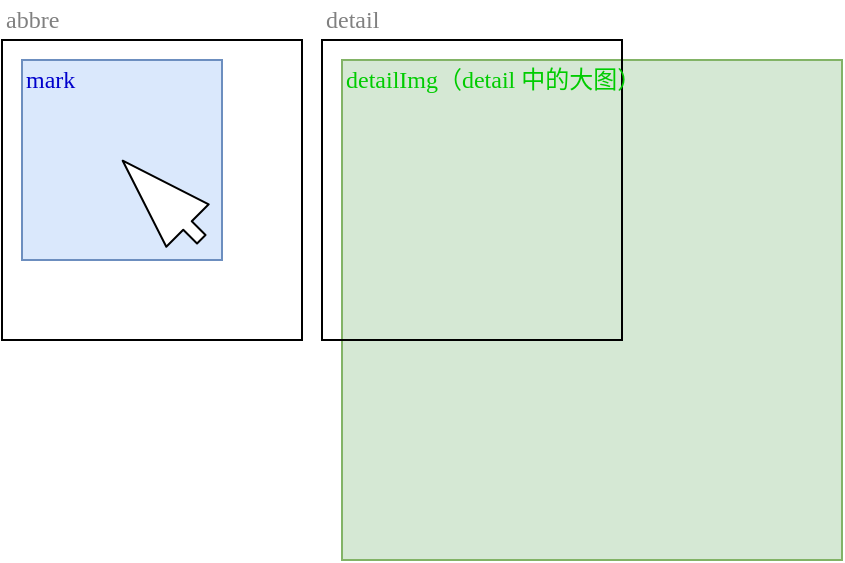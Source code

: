 <mxfile version="13.6.2" type="device"><diagram id="VQWR7JfPlgdTaJKFF0tu" name="第 1 页"><mxGraphModel dx="1038" dy="599" grid="1" gridSize="10" guides="1" tooltips="1" connect="1" arrows="1" fold="1" page="1" pageScale="1" pageWidth="827" pageHeight="1169" math="0" shadow="0"><root><mxCell id="0"/><mxCell id="1" parent="0"/><mxCell id="cm10o2nwoB_X1eceBsTB-3" value="" style="rounded=0;whiteSpace=wrap;html=1;fontFamily=Lucida Console;" parent="1" vertex="1"><mxGeometry x="300" y="220" width="150" height="150" as="geometry"/></mxCell><mxCell id="cm10o2nwoB_X1eceBsTB-2" value="" style="rounded=0;whiteSpace=wrap;html=1;fillColor=#dae8fc;strokeColor=#6c8ebf;fontFamily=Lucida Console;" parent="1" vertex="1"><mxGeometry x="310" y="230" width="100" height="100" as="geometry"/></mxCell><mxCell id="cm10o2nwoB_X1eceBsTB-1" value="" style="shape=flexArrow;endArrow=classic;html=1;endWidth=23;endSize=14.94;width=6;fillColor=#ffffff;fontFamily=Lucida Console;shadow=0;" parent="1" edge="1"><mxGeometry width="50" height="50" relative="1" as="geometry"><mxPoint x="400" y="320" as="sourcePoint"/><mxPoint x="360" y="280" as="targetPoint"/></mxGeometry></mxCell><mxCell id="cm10o2nwoB_X1eceBsTB-5" value="" style="rounded=0;whiteSpace=wrap;html=1;fillColor=#d5e8d4;strokeColor=#82b366;fontFamily=Lucida Console;" parent="1" vertex="1"><mxGeometry x="470" y="230" width="250" height="250" as="geometry"/></mxCell><mxCell id="cm10o2nwoB_X1eceBsTB-4" value="" style="rounded=0;whiteSpace=wrap;html=1;fillColor=none;fontFamily=Lucida Console;" parent="1" vertex="1"><mxGeometry x="460" y="220" width="150" height="150" as="geometry"/></mxCell><mxCell id="cm10o2nwoB_X1eceBsTB-6" value="mark" style="text;html=1;strokeColor=none;fillColor=none;align=left;verticalAlign=middle;whiteSpace=wrap;rounded=0;fontColor=#0000CC;fontFamily=Lucida Console;" parent="1" vertex="1"><mxGeometry x="310" y="230" width="40" height="20" as="geometry"/></mxCell><mxCell id="cm10o2nwoB_X1eceBsTB-7" value="abbre" style="text;html=1;strokeColor=none;fillColor=none;align=left;verticalAlign=middle;whiteSpace=wrap;rounded=0;fontColor=#808080;fontFamily=Lucida Console;" parent="1" vertex="1"><mxGeometry x="300" y="200" width="40" height="20" as="geometry"/></mxCell><mxCell id="cm10o2nwoB_X1eceBsTB-8" value="detail" style="text;html=1;strokeColor=none;fillColor=none;align=left;verticalAlign=middle;whiteSpace=wrap;rounded=0;fontColor=#808080;fontFamily=Lucida Console;" parent="1" vertex="1"><mxGeometry x="460" y="200" width="40" height="20" as="geometry"/></mxCell><mxCell id="cm10o2nwoB_X1eceBsTB-9" value="detailImg（detail 中的大图）" style="text;html=1;strokeColor=none;fillColor=none;align=left;verticalAlign=middle;whiteSpace=wrap;rounded=0;fontColor=#00CC00;fontFamily=Lucida Console;" parent="1" vertex="1"><mxGeometry x="470" y="230" width="190" height="20" as="geometry"/></mxCell></root></mxGraphModel></diagram></mxfile>